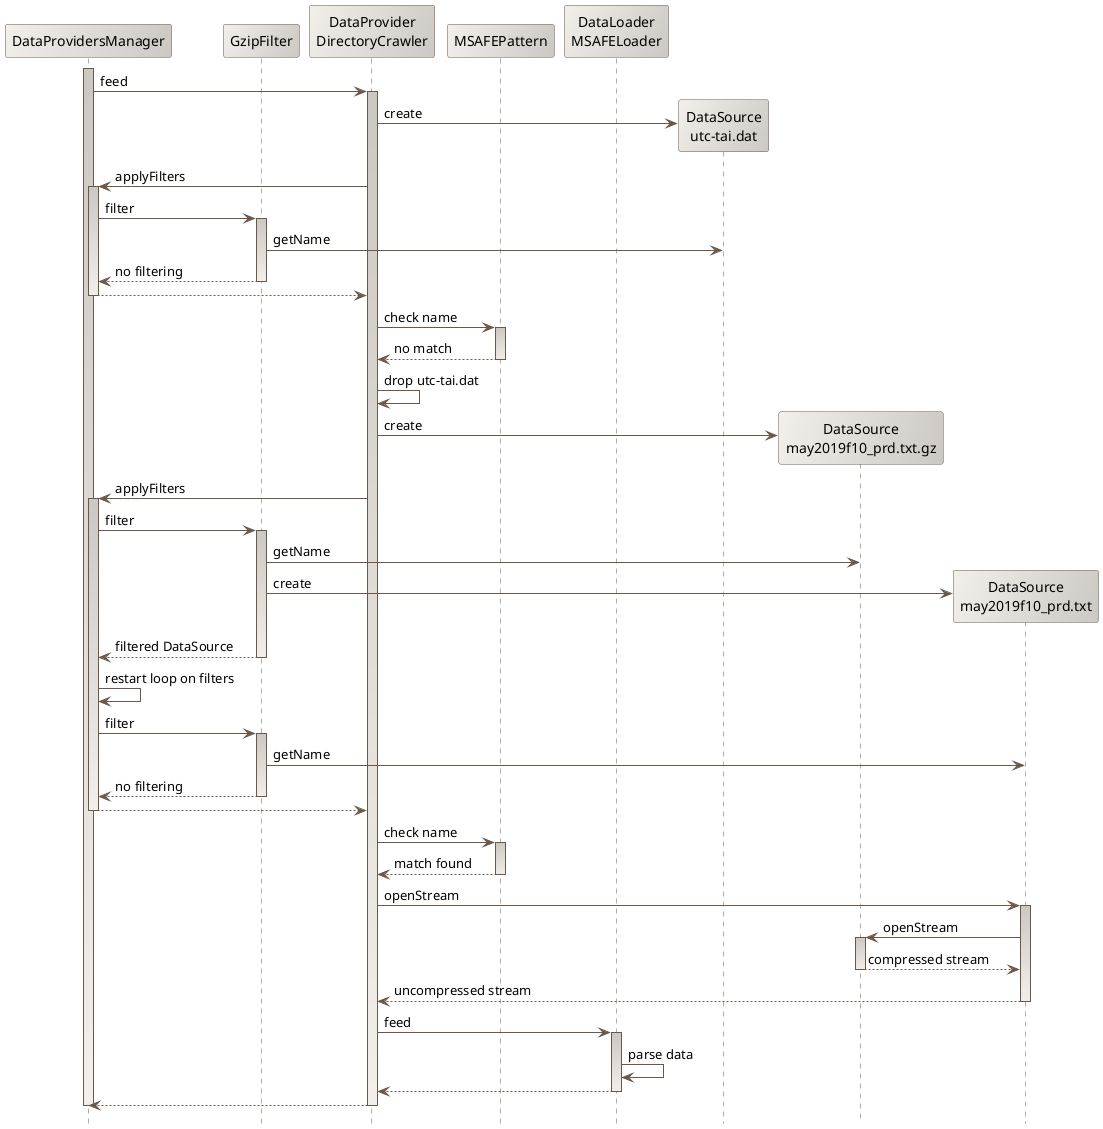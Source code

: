 ' Copyright 2002-2021 CS GROUP
' Licensed to CS GROUP (CS) under one or more
' contributor license agreements.  See the NOTICE file distributed with
' this work for additional information regarding copyright ownership.
' CS licenses this file to You under the Apache License, Version 2.0
' (the "License"); you may not use this file except in compliance with
' the License.  You may obtain a copy of the License at
'
'   http://www.apache.org/licenses/LICENSE-2.0
'
' Unless required by applicable law or agreed to in writing, software
' distributed under the License is distributed on an "AS IS" BASIS,
' WITHOUT WARRANTIES OR CONDITIONS OF ANY KIND, either express or implied.
' See the License for the specific language governing permissions and
' limitations under the License.
 
@startuml

  skinparam svek                                true
  skinparam NoteBackgroundColor                 #F3EFEB
  skinparam NoteBorderColor                     #691616
  skinparam NoteFontColor                       #691616
  skinparam SequenceActorBorderColor            #6A584B
  skinparam SequenceParticipantBackgroundColor  #F3EFEB/CCC9C5
  skinparam SequenceParticipantBorderColor      #6A584B
  skinparam SequenceLifeLineBackgroundColor     #CCC9C5/F3EFEB
  skinparam SequenceLifeLineBorderColor         #6A584B
  skinparam SequenceArrowColor                  #6A584B
  skinparam SequenceBorderColor                 #6A584B
  skinparam SequenceFontSize                    11

  hide footbox

  participant DataProvidersManager
  participant GzipFilter
  participant "DataProvider\nDirectoryCrawler" as DirectoryCrawler
  participant MSAFEPattern
  participant "DataLoader\nMSAFELoader" as MSAFELoader
  participant "DataSource\nutc-tai.dat" as DataSource1
  participant "DataSource\nmay2019f10_prd.txt.gz" as DataSource2
  participant "DataSource\nmay2019f10_prd.txt" as DataSource3

  activate DataProvidersManager
    DataProvidersManager -> DirectoryCrawler : feed
    activate DirectoryCrawler
      create DataSource1
      DirectoryCrawler                    ->           DataSource1 : create
      DirectoryCrawler                    ->         DataProvidersManager : applyFilters
      activate DataProvidersManager
        DataProvidersManager  -> GzipFilter : filter
        activate GzipFilter
          GzipFilter -> DataSource1 : getName
          return no filtering
        deactivate GzipFilter
        DataProvidersManager                    -->         DirectoryCrawler
      deactivate DataProvidersManager
      DirectoryCrawler -> MSAFEPattern : check name
      activate MSAFEPattern
        MSAFEPattern --> DirectoryCrawler : no match
      deactivate MSAFEPattern
      DirectoryCrawler -> DirectoryCrawler : drop utc-tai.dat
      create DataSource2
      DirectoryCrawler                    ->           DataSource2 : create
      DirectoryCrawler                    ->         DataProvidersManager : applyFilters
      activate DataProvidersManager
        DataProvidersManager  -> GzipFilter : filter
        activate GzipFilter
          GzipFilter -> DataSource2 : getName
          create DataSource3
           GzipFilter -> DataSource3 : create
          return filtered DataSource
        deactivate GzipFilter
        DataProvidersManager -> DataProvidersManager : restart loop on filters
        DataProvidersManager  -> GzipFilter : filter
        activate GzipFilter
          GzipFilter -> DataSource3 : getName
          return no filtering
        deactivate GzipFilter
        DataProvidersManager                    -->         DirectoryCrawler
      deactivate DataProvidersManager
      DirectoryCrawler -> MSAFEPattern : check name
      activate MSAFEPattern
        MSAFEPattern --> DirectoryCrawler : match found
      deactivate MSAFEPattern
      DirectoryCrawler -> DataSource3 : openStream
      activate DataSource3
        DataSource3 -> DataSource2 : openStream
        activate DataSource2
          DataSource2 --> DataSource3 : compressed stream
        deactivate DataSource2
          DataSource3 --> DirectoryCrawler : uncompressed stream
      deactivate DataSource3
      DirectoryCrawler -> MSAFELoader : feed
      activate MSAFELoader
        MSAFELoader -> MSAFELoader : parse data
        MSAFELoader --> DirectoryCrawler
      deactivate MSAFELoader
      DirectoryCrawler --> DataProvidersManager
    deactivate DirectoryCrawler
  deactivate DataProvidersManager

@enduml
